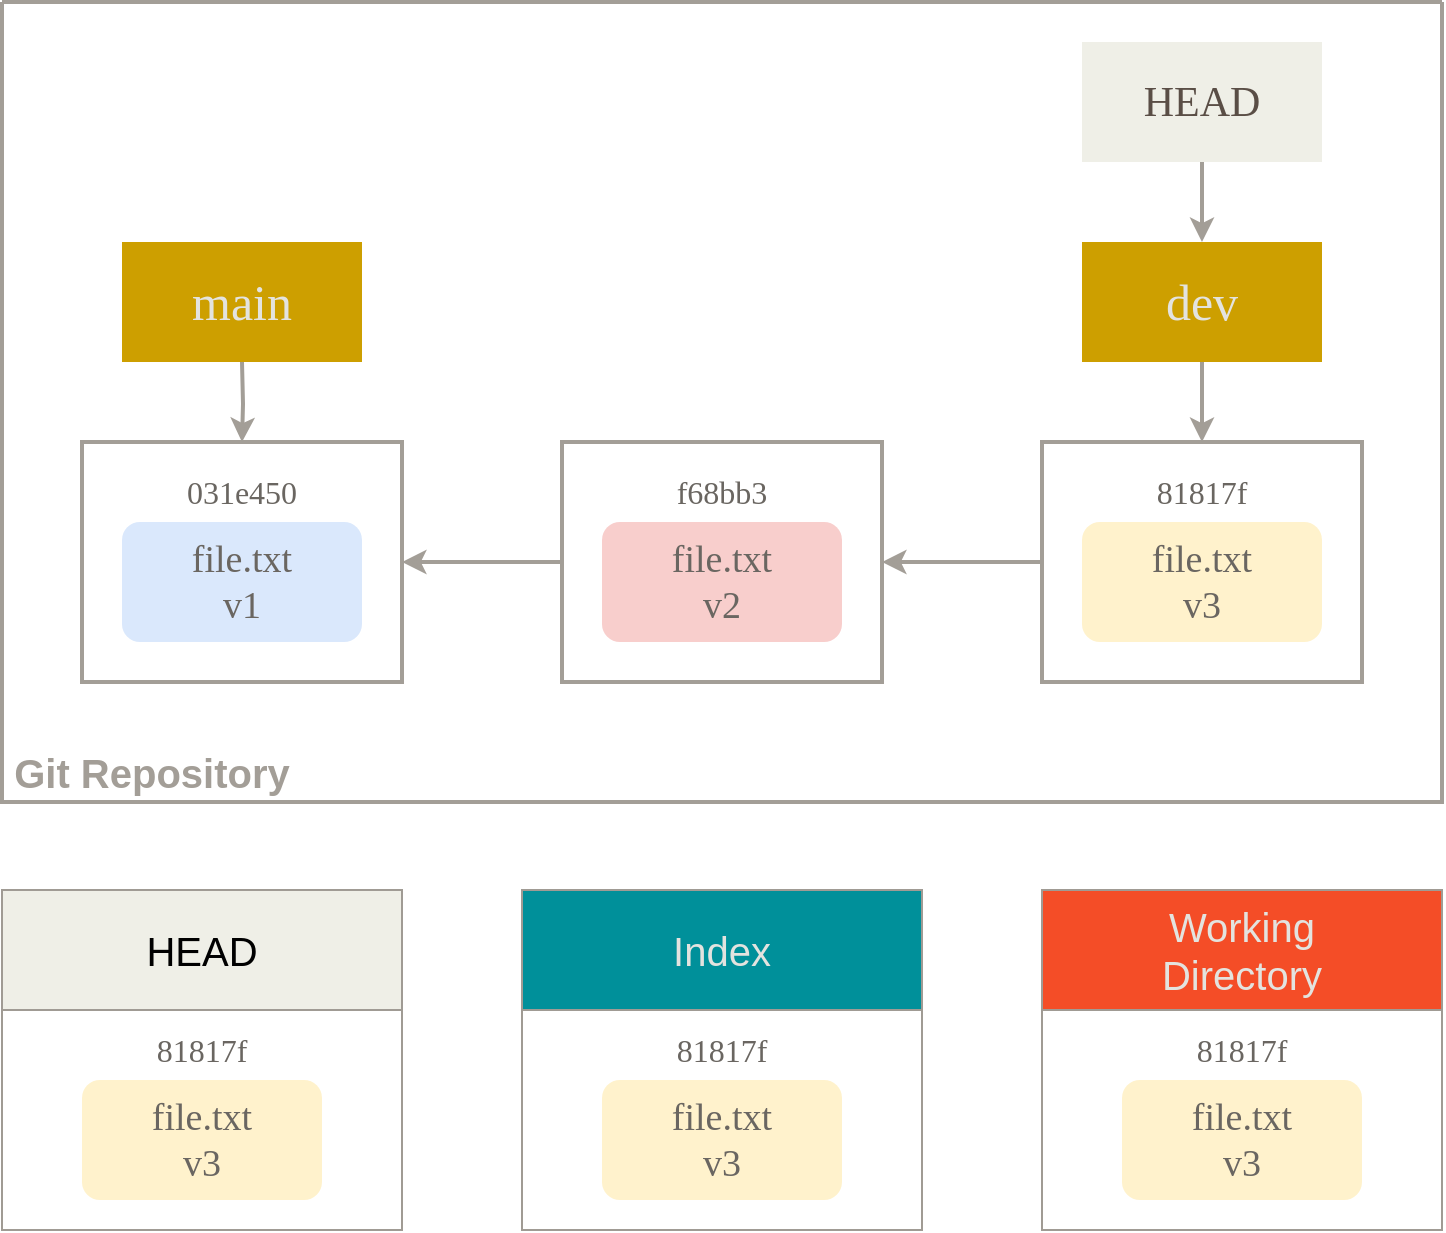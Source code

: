 <mxfile version="21.1.2" type="device">
  <diagram name="Page-1" id="J7pTboGPJu81RKL0RpVv">
    <mxGraphModel dx="1221" dy="725" grid="0" gridSize="10" guides="1" tooltips="1" connect="1" arrows="1" fold="1" page="1" pageScale="1" pageWidth="827" pageHeight="1169" math="0" shadow="0">
      <root>
        <mxCell id="0" />
        <mxCell id="1" parent="0" />
        <mxCell id="XJ9SZeSpCS-RD0CDzNTD-2" value="" style="rounded=0;whiteSpace=wrap;html=1;strokeColor=#a39e97;strokeWidth=2;" vertex="1" parent="1">
          <mxGeometry x="80" y="260" width="160" height="120" as="geometry" />
        </mxCell>
        <mxCell id="XJ9SZeSpCS-RD0CDzNTD-3" value="&lt;font style=&quot;font-size: 19px;&quot;&gt;&lt;font color=&quot;#6a6661&quot; face=&quot;Tahoma&quot;&gt;file.txt&lt;br&gt;v1&lt;/font&gt;&lt;br&gt;&lt;/font&gt;" style="rounded=1;whiteSpace=wrap;html=1;fillColor=#dae8fc;strokeColor=none;" vertex="1" parent="1">
          <mxGeometry x="100" y="300" width="120" height="60" as="geometry" />
        </mxCell>
        <mxCell id="XJ9SZeSpCS-RD0CDzNTD-4" value="&lt;font color=&quot;#6a6661&quot; face=&quot;Tahoma&quot; style=&quot;font-size: 16px;&quot;&gt;031e450&lt;/font&gt;" style="text;html=1;strokeColor=none;fillColor=none;align=center;verticalAlign=middle;whiteSpace=wrap;rounded=0;" vertex="1" parent="1">
          <mxGeometry x="130" y="270" width="60" height="30" as="geometry" />
        </mxCell>
        <mxCell id="XJ9SZeSpCS-RD0CDzNTD-11" style="edgeStyle=orthogonalEdgeStyle;rounded=0;orthogonalLoop=1;jettySize=auto;html=1;exitX=0;exitY=0.5;exitDx=0;exitDy=0;entryX=1;entryY=0.5;entryDx=0;entryDy=0;strokeColor=#a39e97;strokeWidth=2;" edge="1" parent="1" source="XJ9SZeSpCS-RD0CDzNTD-5" target="XJ9SZeSpCS-RD0CDzNTD-2">
          <mxGeometry relative="1" as="geometry" />
        </mxCell>
        <mxCell id="XJ9SZeSpCS-RD0CDzNTD-5" value="" style="rounded=0;whiteSpace=wrap;html=1;strokeColor=#a39e97;strokeWidth=2;" vertex="1" parent="1">
          <mxGeometry x="320" y="260" width="160" height="120" as="geometry" />
        </mxCell>
        <mxCell id="XJ9SZeSpCS-RD0CDzNTD-6" value="&lt;font style=&quot;font-size: 19px;&quot;&gt;&lt;font color=&quot;#6a6661&quot; face=&quot;Tahoma&quot;&gt;file.txt&lt;br&gt;v2&lt;/font&gt;&lt;br&gt;&lt;/font&gt;" style="rounded=1;whiteSpace=wrap;html=1;fillColor=#f8cecc;strokeColor=none;" vertex="1" parent="1">
          <mxGeometry x="340" y="300" width="120" height="60" as="geometry" />
        </mxCell>
        <mxCell id="XJ9SZeSpCS-RD0CDzNTD-7" value="&lt;font color=&quot;#6a6661&quot; face=&quot;Tahoma&quot; style=&quot;font-size: 16px;&quot;&gt;f68bb3&lt;/font&gt;" style="text;html=1;strokeColor=none;fillColor=none;align=center;verticalAlign=middle;whiteSpace=wrap;rounded=0;" vertex="1" parent="1">
          <mxGeometry x="370" y="270" width="60" height="30" as="geometry" />
        </mxCell>
        <mxCell id="XJ9SZeSpCS-RD0CDzNTD-12" style="edgeStyle=orthogonalEdgeStyle;rounded=0;orthogonalLoop=1;jettySize=auto;html=1;exitX=0;exitY=0.5;exitDx=0;exitDy=0;strokeColor=#a39e97;strokeWidth=2;" edge="1" parent="1" source="XJ9SZeSpCS-RD0CDzNTD-8" target="XJ9SZeSpCS-RD0CDzNTD-5">
          <mxGeometry relative="1" as="geometry" />
        </mxCell>
        <mxCell id="XJ9SZeSpCS-RD0CDzNTD-8" value="" style="rounded=0;whiteSpace=wrap;html=1;strokeColor=#a39e97;strokeWidth=2;" vertex="1" parent="1">
          <mxGeometry x="560" y="260" width="160" height="120" as="geometry" />
        </mxCell>
        <mxCell id="XJ9SZeSpCS-RD0CDzNTD-9" value="&lt;font style=&quot;font-size: 19px;&quot;&gt;&lt;font color=&quot;#6a6661&quot; face=&quot;Tahoma&quot;&gt;file.txt&lt;br&gt;v3&lt;/font&gt;&lt;br&gt;&lt;/font&gt;" style="rounded=1;whiteSpace=wrap;html=1;fillColor=#fff2cc;strokeColor=none;" vertex="1" parent="1">
          <mxGeometry x="580" y="300" width="120" height="60" as="geometry" />
        </mxCell>
        <mxCell id="XJ9SZeSpCS-RD0CDzNTD-10" value="&lt;font color=&quot;#6a6661&quot; face=&quot;Tahoma&quot; style=&quot;font-size: 16px;&quot;&gt;81817f&lt;/font&gt;" style="text;html=1;strokeColor=none;fillColor=none;align=center;verticalAlign=middle;whiteSpace=wrap;rounded=0;" vertex="1" parent="1">
          <mxGeometry x="610" y="270" width="60" height="30" as="geometry" />
        </mxCell>
        <mxCell id="XJ9SZeSpCS-RD0CDzNTD-18" style="edgeStyle=orthogonalEdgeStyle;rounded=0;orthogonalLoop=1;jettySize=auto;html=1;exitX=0.5;exitY=1;exitDx=0;exitDy=0;entryX=0.5;entryY=0;entryDx=0;entryDy=0;strokeColor=#a39e97;strokeWidth=2;" edge="1" parent="1" source="XJ9SZeSpCS-RD0CDzNTD-13" target="XJ9SZeSpCS-RD0CDzNTD-8">
          <mxGeometry relative="1" as="geometry" />
        </mxCell>
        <mxCell id="XJ9SZeSpCS-RD0CDzNTD-13" value="&lt;font face=&quot;Tahoma&quot; color=&quot;#e3e3df&quot; style=&quot;font-size: 25px;&quot;&gt;dev&lt;/font&gt;" style="rounded=0;whiteSpace=wrap;html=1;strokeColor=none;fillColor=#CD9F00;strokeWidth=2;" vertex="1" parent="1">
          <mxGeometry x="580" y="160" width="120" height="60" as="geometry" />
        </mxCell>
        <mxCell id="XJ9SZeSpCS-RD0CDzNTD-20" style="edgeStyle=orthogonalEdgeStyle;rounded=0;orthogonalLoop=1;jettySize=auto;html=1;exitX=0.5;exitY=1;exitDx=0;exitDy=0;entryX=0.5;entryY=0;entryDx=0;entryDy=0;strokeColor=#a39e97;strokeWidth=2;" edge="1" parent="1" target="XJ9SZeSpCS-RD0CDzNTD-2">
          <mxGeometry relative="1" as="geometry">
            <mxPoint x="160" y="220" as="sourcePoint" />
          </mxGeometry>
        </mxCell>
        <mxCell id="XJ9SZeSpCS-RD0CDzNTD-19" style="edgeStyle=orthogonalEdgeStyle;rounded=0;orthogonalLoop=1;jettySize=auto;html=1;exitX=0.5;exitY=1;exitDx=0;exitDy=0;entryX=0.5;entryY=0;entryDx=0;entryDy=0;strokeColor=#a39e97;strokeWidth=2;" edge="1" parent="1" source="XJ9SZeSpCS-RD0CDzNTD-15" target="XJ9SZeSpCS-RD0CDzNTD-13">
          <mxGeometry relative="1" as="geometry" />
        </mxCell>
        <mxCell id="XJ9SZeSpCS-RD0CDzNTD-15" value="&lt;font face=&quot;Lucida Console&quot; color=&quot;#5a4e46&quot; style=&quot;font-size: 21px;&quot;&gt;HEAD&lt;/font&gt;" style="rounded=0;whiteSpace=wrap;html=1;strokeColor=none;fillColor=#efefe7;strokeWidth=2;" vertex="1" parent="1">
          <mxGeometry x="580" y="60" width="120" height="60" as="geometry" />
        </mxCell>
        <mxCell id="XJ9SZeSpCS-RD0CDzNTD-22" value="&lt;font face=&quot;Tahoma&quot; color=&quot;#e3e3df&quot; style=&quot;font-size: 25px;&quot;&gt;main&lt;/font&gt;" style="rounded=0;whiteSpace=wrap;html=1;strokeColor=none;fillColor=#CD9F00;strokeWidth=2;" vertex="1" parent="1">
          <mxGeometry x="100" y="160" width="120" height="60" as="geometry" />
        </mxCell>
        <mxCell id="XJ9SZeSpCS-RD0CDzNTD-24" value="" style="swimlane;startSize=0;strokeColor=#A39E97;strokeWidth=2;" vertex="1" parent="1">
          <mxGeometry x="40" y="40" width="720" height="400" as="geometry" />
        </mxCell>
        <mxCell id="XJ9SZeSpCS-RD0CDzNTD-26" value="&lt;font color=&quot;#a39e97&quot; style=&quot;font-size: 20px;&quot;&gt;&lt;b&gt;Git Repository&lt;/b&gt;&lt;/font&gt;" style="text;html=1;strokeColor=none;fillColor=none;align=center;verticalAlign=middle;whiteSpace=wrap;rounded=0;" vertex="1" parent="XJ9SZeSpCS-RD0CDzNTD-24">
          <mxGeometry y="370" width="150" height="30" as="geometry" />
        </mxCell>
        <mxCell id="XJ9SZeSpCS-RD0CDzNTD-32" value="&lt;span style=&quot;font-weight: normal;&quot;&gt;&lt;font style=&quot;font-size: 20px;&quot;&gt;HEAD&lt;/font&gt;&lt;/span&gt;" style="swimlane;whiteSpace=wrap;html=1;startSize=60;strokeColor=#a09b94;fillColor=#efefe7;" vertex="1" parent="1">
          <mxGeometry x="40" y="484" width="200" height="170" as="geometry">
            <mxRectangle x="40" y="520" width="100" height="60" as="alternateBounds" />
          </mxGeometry>
        </mxCell>
        <mxCell id="XJ9SZeSpCS-RD0CDzNTD-33" value="&lt;font style=&quot;font-size: 19px;&quot;&gt;&lt;font color=&quot;#6a6661&quot; face=&quot;Tahoma&quot;&gt;file.txt&lt;br&gt;v3&lt;/font&gt;&lt;br&gt;&lt;/font&gt;" style="rounded=1;whiteSpace=wrap;html=1;fillColor=#fff2cc;strokeColor=none;" vertex="1" parent="XJ9SZeSpCS-RD0CDzNTD-32">
          <mxGeometry x="40" y="95" width="120" height="60" as="geometry" />
        </mxCell>
        <mxCell id="XJ9SZeSpCS-RD0CDzNTD-34" value="&lt;font color=&quot;#6a6661&quot; face=&quot;Tahoma&quot; style=&quot;font-size: 16px;&quot;&gt;81817f&lt;/font&gt;" style="text;html=1;strokeColor=none;fillColor=none;align=center;verticalAlign=middle;whiteSpace=wrap;rounded=0;" vertex="1" parent="XJ9SZeSpCS-RD0CDzNTD-32">
          <mxGeometry x="70" y="65" width="60" height="30" as="geometry" />
        </mxCell>
        <mxCell id="XJ9SZeSpCS-RD0CDzNTD-35" value="&lt;span style=&quot;font-weight: normal;&quot;&gt;&lt;font color=&quot;#e3e3df&quot; style=&quot;font-size: 20px;&quot;&gt;Index&lt;/font&gt;&lt;/span&gt;" style="swimlane;whiteSpace=wrap;html=1;startSize=60;strokeColor=#a09b94;fillColor=#00909a;" vertex="1" parent="1">
          <mxGeometry x="300" y="484" width="200" height="170" as="geometry" />
        </mxCell>
        <mxCell id="XJ9SZeSpCS-RD0CDzNTD-36" value="&lt;font style=&quot;font-size: 19px;&quot;&gt;&lt;font color=&quot;#6a6661&quot; face=&quot;Tahoma&quot;&gt;file.txt&lt;br&gt;v3&lt;/font&gt;&lt;br&gt;&lt;/font&gt;" style="rounded=1;whiteSpace=wrap;html=1;fillColor=#fff2cc;strokeColor=none;" vertex="1" parent="XJ9SZeSpCS-RD0CDzNTD-35">
          <mxGeometry x="40" y="95" width="120" height="60" as="geometry" />
        </mxCell>
        <mxCell id="XJ9SZeSpCS-RD0CDzNTD-37" value="&lt;font color=&quot;#6a6661&quot; face=&quot;Tahoma&quot; style=&quot;font-size: 16px;&quot;&gt;81817f&lt;/font&gt;" style="text;html=1;strokeColor=none;fillColor=none;align=center;verticalAlign=middle;whiteSpace=wrap;rounded=0;" vertex="1" parent="XJ9SZeSpCS-RD0CDzNTD-35">
          <mxGeometry x="70" y="65" width="60" height="30" as="geometry" />
        </mxCell>
        <mxCell id="XJ9SZeSpCS-RD0CDzNTD-38" value="&lt;span style=&quot;font-weight: normal;&quot;&gt;&lt;font style=&quot;font-size: 20px;&quot;&gt;&lt;font color=&quot;#e3e3df&quot;&gt;Working&lt;br&gt;Directory&lt;/font&gt;&lt;br&gt;&lt;/font&gt;&lt;/span&gt;" style="swimlane;whiteSpace=wrap;html=1;startSize=60;strokeColor=#a09b94;fillColor=#f44d27;" vertex="1" parent="1">
          <mxGeometry x="560" y="484" width="200" height="170" as="geometry" />
        </mxCell>
        <mxCell id="XJ9SZeSpCS-RD0CDzNTD-39" value="&lt;font style=&quot;font-size: 19px;&quot;&gt;&lt;font color=&quot;#6a6661&quot; face=&quot;Tahoma&quot;&gt;file.txt&lt;br&gt;v3&lt;/font&gt;&lt;br&gt;&lt;/font&gt;" style="rounded=1;whiteSpace=wrap;html=1;fillColor=#fff2cc;strokeColor=none;" vertex="1" parent="XJ9SZeSpCS-RD0CDzNTD-38">
          <mxGeometry x="40" y="95" width="120" height="60" as="geometry" />
        </mxCell>
        <mxCell id="XJ9SZeSpCS-RD0CDzNTD-40" value="&lt;font color=&quot;#6a6661&quot; face=&quot;Tahoma&quot; style=&quot;font-size: 16px;&quot;&gt;81817f&lt;/font&gt;" style="text;html=1;strokeColor=none;fillColor=none;align=center;verticalAlign=middle;whiteSpace=wrap;rounded=0;" vertex="1" parent="XJ9SZeSpCS-RD0CDzNTD-38">
          <mxGeometry x="70" y="65" width="60" height="30" as="geometry" />
        </mxCell>
      </root>
    </mxGraphModel>
  </diagram>
</mxfile>
